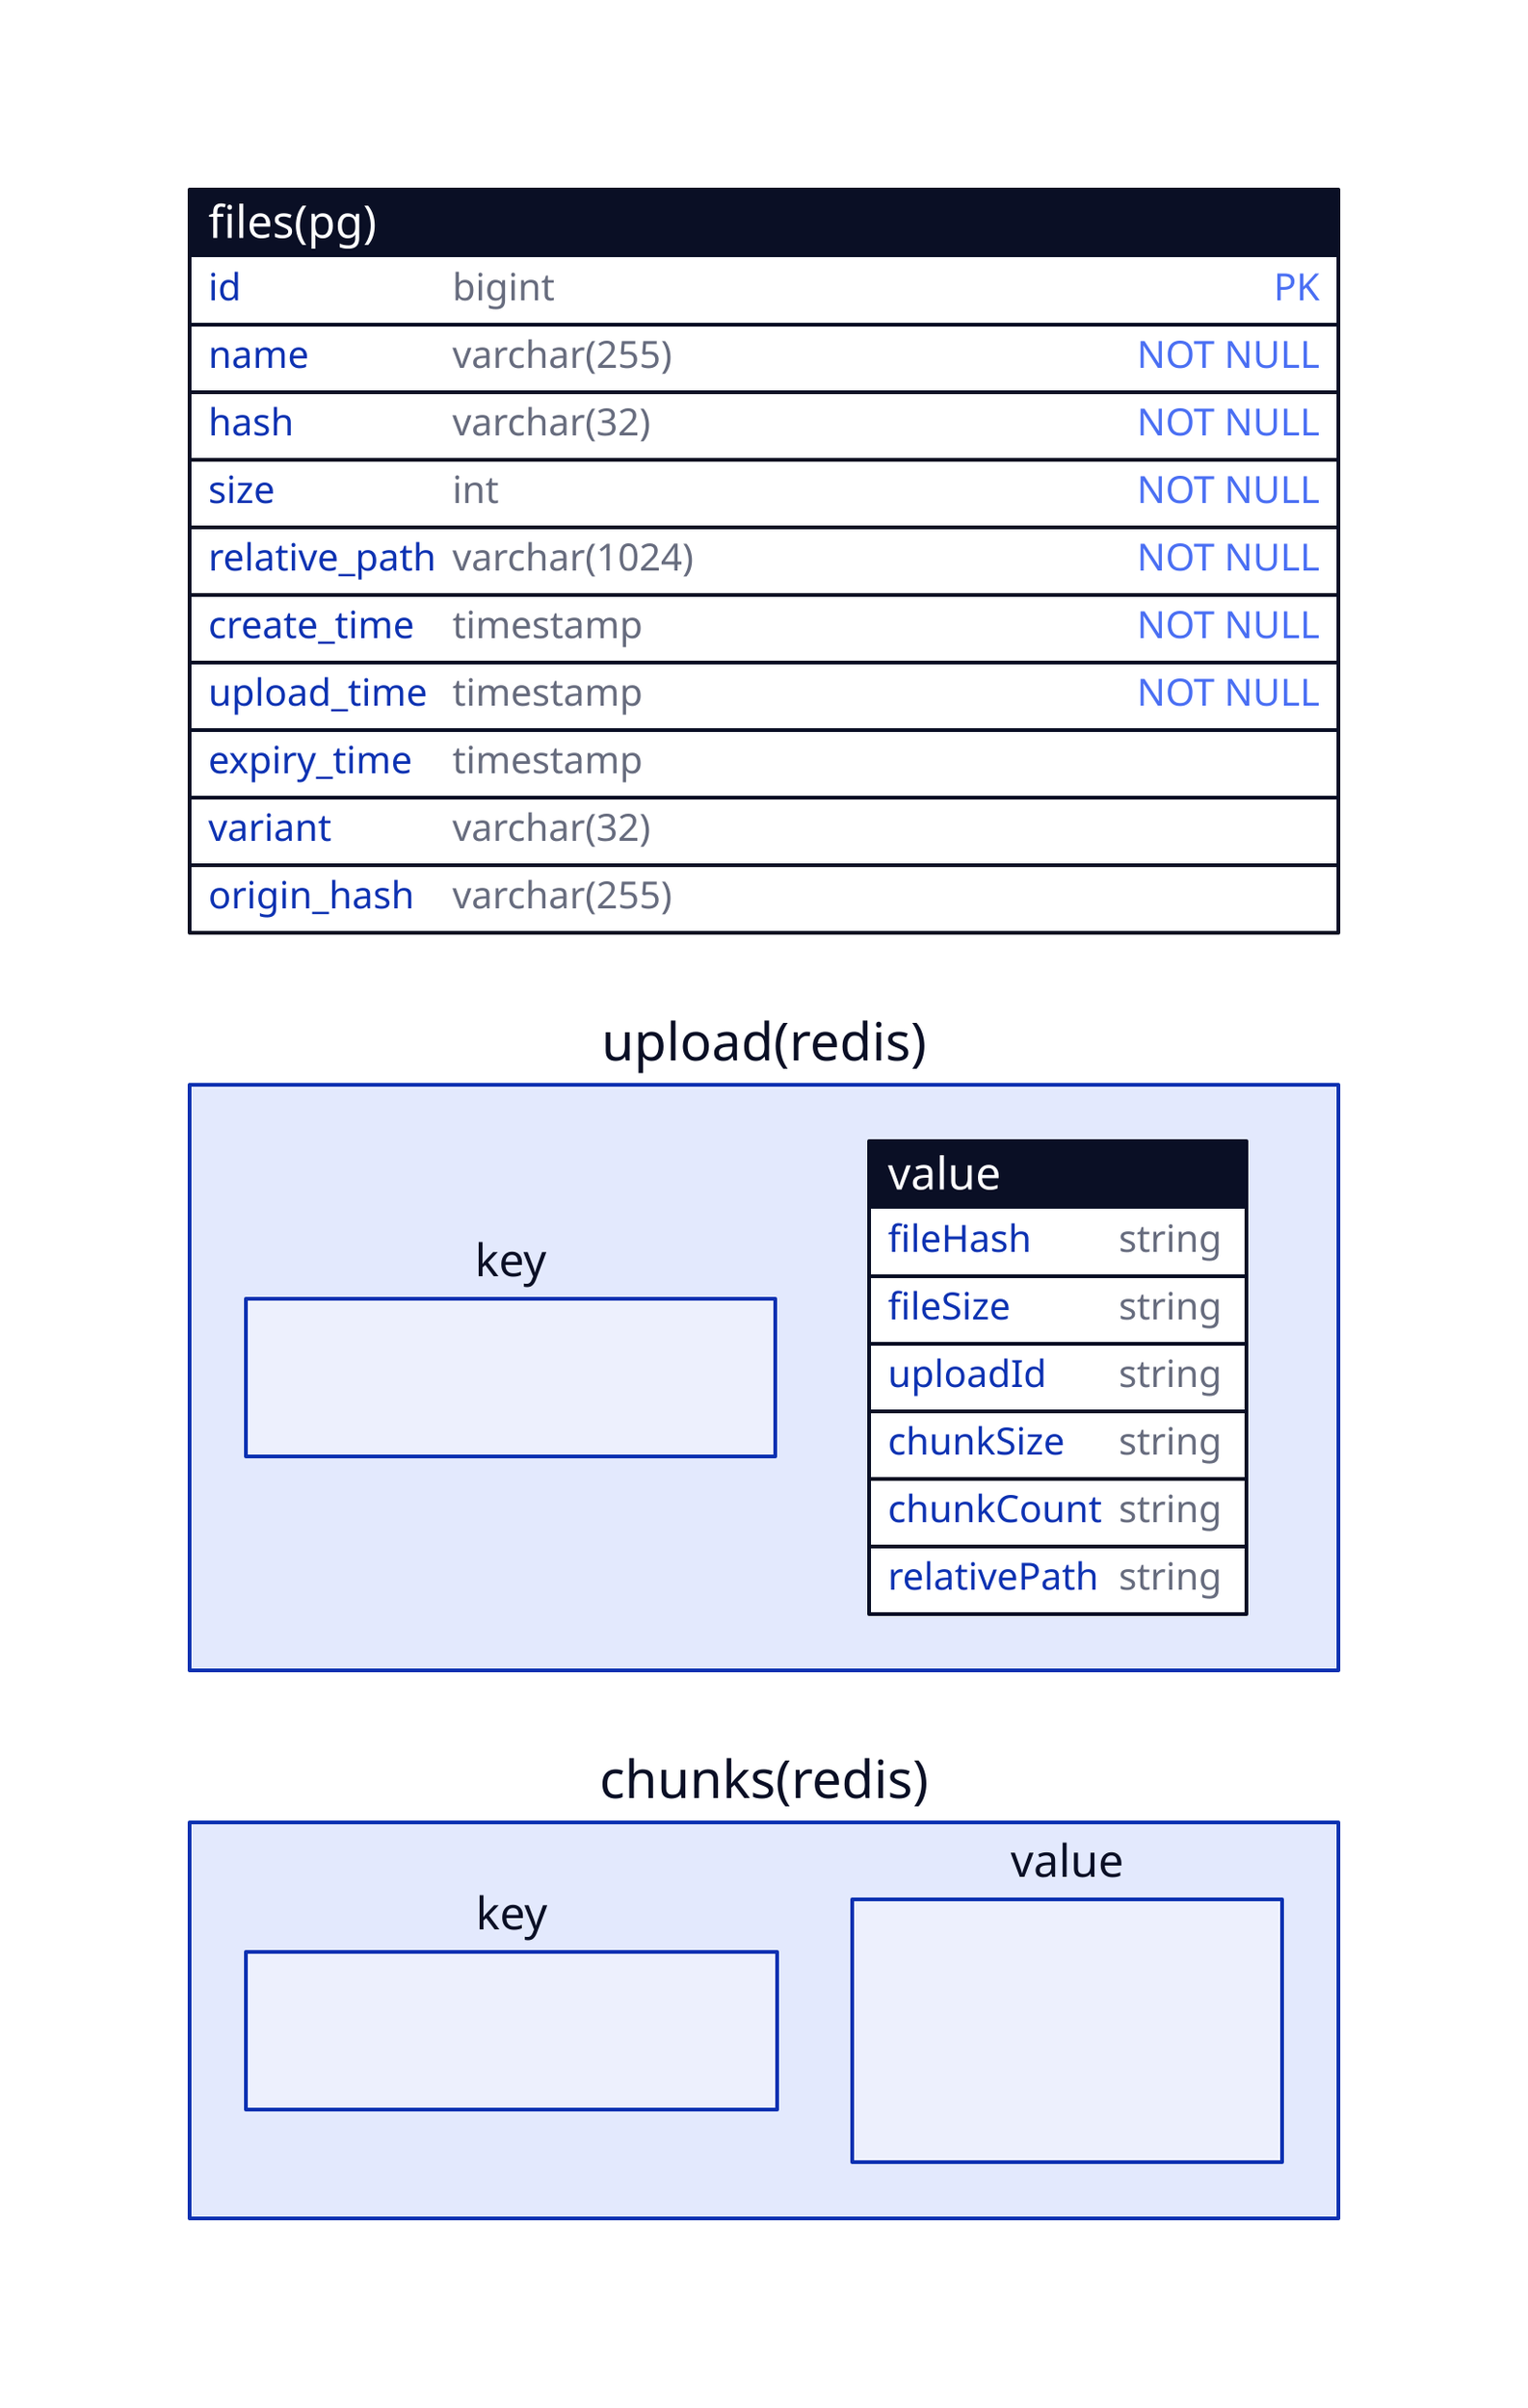 grid-rows: 3

files: files(pg) {
  shape: sql_table

  id: bigint {
    constraint: PK
  }
  name: varchar(255) {
    constraint: NOT NULL
  }
  hash: varchar(32) {
    constraint: NOT NULL
  }
  size: int {
    constraint: NOT NULL
  }
  relative_path: varchar(1024) {
    constraint: NOT NULL
  }
  create_time: timestamp {
    constraint: NOT NULL
  }
  upload_time: timestamp {
    constraint: NOT NULL
  }
  expiry_time: timestamp
  variant: varchar(32)
  origin_hash: varchar(255)
}

upload: upload(redis) {
  key: {
    explanation: |md
      FILESERVICE:UPLOAD:${fileHash}
    |
  }

  value: {
    shape: sql_table

    fileHash: string
    fileSize: string
    uploadId: string
    chunkSize: string
    chunkCount: string
    relativePath: string
  }
}

chunks: chunks(redis) {
  key: {
    explanation: |md
      FILESERVICE:CHUNKS:${fileHash}
    |
  }

  value: {
    explanation: |md
      - type: array
      - index: chunkIndex
      - value: ${chunkHash}
    |
  }
}
